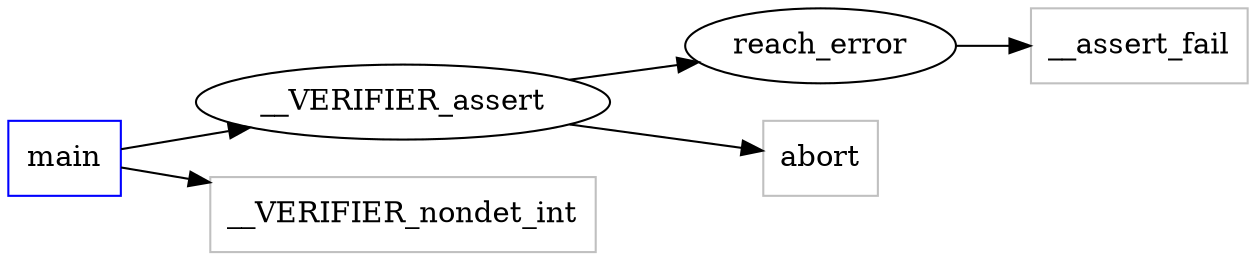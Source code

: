 digraph functioncalls {
rankdir=LR;

main [shape="box", color=blue];
__VERIFIER_assert [label="__VERIFIER_assert", ];
main -> __VERIFIER_assert;
__VERIFIER_nondet_int [label="__VERIFIER_nondet_int", shape="box", color=grey];
main -> __VERIFIER_nondet_int;
reach_error [label="reach_error", ];
__VERIFIER_assert -> reach_error;
abort [label="abort", shape="box", color=grey];
__VERIFIER_assert -> abort;
__assert_fail [label="__assert_fail", shape="box", color=grey];
reach_error -> __assert_fail;
}
